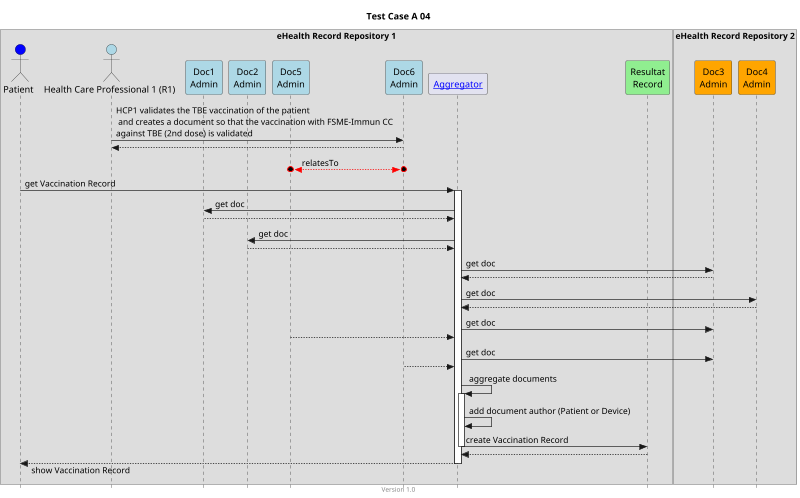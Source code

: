 @startuml
title Test Case A 04
footer Version 1.0
skinparam responseMessageBelowArrow true
skinparam style strictuml
scale max 800 width

box "eHealth Record Repository 1"
actor "Patient" as PAT #blue
actor "Health Care Professional 1 (R1)" as HCP1_C1 #lightblue
participant "Doc1\nAdmin" as Doc1 #lightblue
participant "Doc2\nAdmin" as Doc2 #lightblue
participant "Doc5\nAdmin" as Doc5 #lightblue
participant "Doc6\nAdmin" as Doc6 #lightblue
participant "[[aggregator.html Aggregator]]" as AGG
participant "Resultat\nRecord" as RES #lightgreen
end box


HCP1_C1 -> Doc6: HCP1 validates the TBE vaccination of the patient \n and creates a document so that the vaccination with FSME-Immun CC\nagainst TBE (2nd dose) is validated
HCP1_C1 <-- Doc6
Doc6 o<-[#red]->o Doc5: relatesTo 

box "eHealth Record Repository 2"
participant "Doc3\nAdmin" as Doc3 #orange
participant "Doc4\nAdmin" as Doc4 #orange
end box

PAT -> AGG: get Vaccination Record
activate AGG

AGG -> Doc1: get doc
AGG <-- Doc1

AGG -> Doc2: get doc
AGG <-- Doc2

AGG -> Doc3: get doc
AGG <-- Doc3

AGG -> Doc4: get doc
AGG <-- Doc4

AGG -> Doc3: get doc
AGG <-- Doc5

AGG -> Doc3: get doc
AGG <-- Doc6

AGG -> AGG: aggregate documents 
activate AGG
AGG -> AGG: add document author (Patient or Device)
AGG -> RES: create Vaccination Record
deactivate AGG
AGG <-- RES

PAT <-- AGG: show Vaccination Record
deactivate AGG


@enduml
